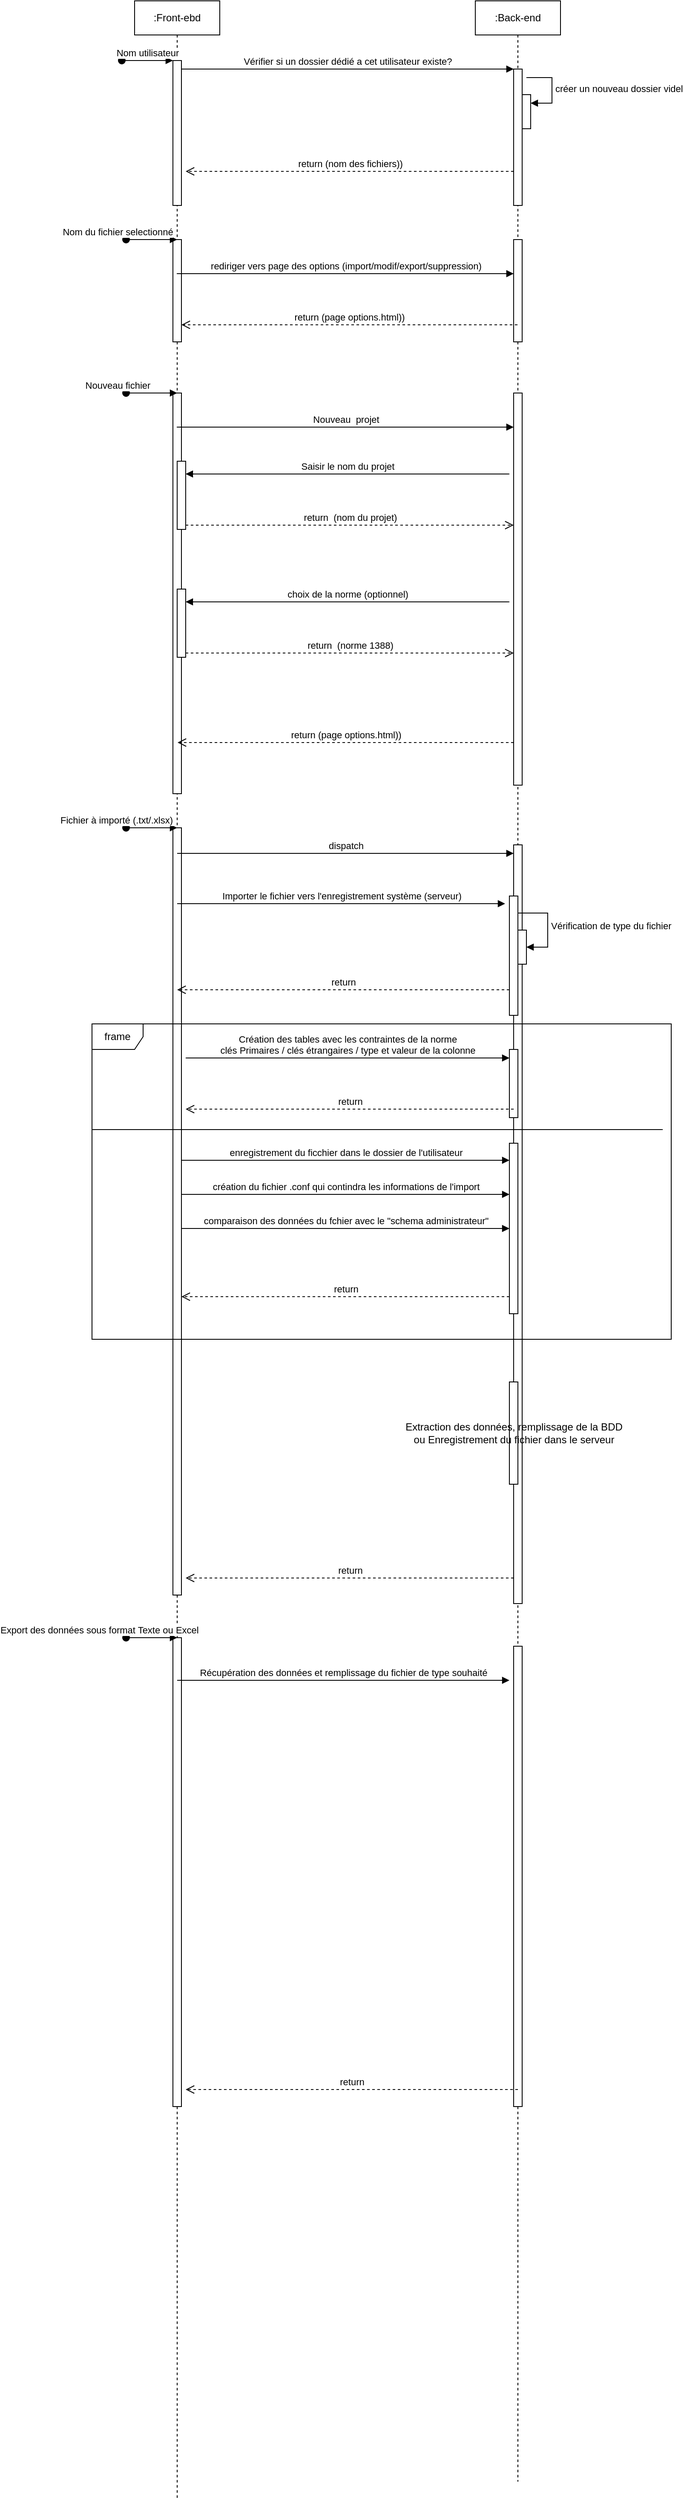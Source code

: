 <mxfile version="21.6.8" type="github">
  <diagram name="Page-1" id="2YBvvXClWsGukQMizWep">
    <mxGraphModel dx="1644" dy="502" grid="1" gridSize="10" guides="1" tooltips="1" connect="1" arrows="1" fold="1" page="1" pageScale="1" pageWidth="850" pageHeight="1100" math="0" shadow="0">
      <root>
        <mxCell id="0" />
        <mxCell id="1" parent="0" />
        <mxCell id="aM9ryv3xv72pqoxQDRHE-1" value=":Front-ebd" style="shape=umlLifeline;perimeter=lifelinePerimeter;whiteSpace=wrap;html=1;container=0;dropTarget=0;collapsible=0;recursiveResize=0;outlineConnect=0;portConstraint=eastwest;newEdgeStyle={&quot;edgeStyle&quot;:&quot;elbowEdgeStyle&quot;,&quot;elbow&quot;:&quot;vertical&quot;,&quot;curved&quot;:0,&quot;rounded&quot;:0};" parent="1" vertex="1">
          <mxGeometry x="40" y="40" width="100" height="2930" as="geometry" />
        </mxCell>
        <mxCell id="aM9ryv3xv72pqoxQDRHE-2" value="" style="html=1;points=[];perimeter=orthogonalPerimeter;outlineConnect=0;targetShapes=umlLifeline;portConstraint=eastwest;newEdgeStyle={&quot;edgeStyle&quot;:&quot;elbowEdgeStyle&quot;,&quot;elbow&quot;:&quot;vertical&quot;,&quot;curved&quot;:0,&quot;rounded&quot;:0};" parent="aM9ryv3xv72pqoxQDRHE-1" vertex="1">
          <mxGeometry x="45" y="70" width="10" height="170" as="geometry" />
        </mxCell>
        <mxCell id="aM9ryv3xv72pqoxQDRHE-3" value="Nom utilisateur" style="html=1;verticalAlign=bottom;startArrow=oval;endArrow=block;startSize=8;edgeStyle=elbowEdgeStyle;elbow=vertical;curved=0;rounded=0;" parent="aM9ryv3xv72pqoxQDRHE-1" target="aM9ryv3xv72pqoxQDRHE-2" edge="1">
          <mxGeometry relative="1" as="geometry">
            <mxPoint x="-15" y="70" as="sourcePoint" />
          </mxGeometry>
        </mxCell>
        <mxCell id="LF-UoTANw2wUs5Gquvcp-11" value="" style="html=1;points=[];perimeter=orthogonalPerimeter;outlineConnect=0;targetShapes=umlLifeline;portConstraint=eastwest;newEdgeStyle={&quot;edgeStyle&quot;:&quot;elbowEdgeStyle&quot;,&quot;elbow&quot;:&quot;vertical&quot;,&quot;curved&quot;:0,&quot;rounded&quot;:0};" vertex="1" parent="aM9ryv3xv72pqoxQDRHE-1">
          <mxGeometry x="45" y="280" width="10" height="120" as="geometry" />
        </mxCell>
        <mxCell id="LF-UoTANw2wUs5Gquvcp-16" value="" style="html=1;points=[];perimeter=orthogonalPerimeter;outlineConnect=0;targetShapes=umlLifeline;portConstraint=eastwest;newEdgeStyle={&quot;edgeStyle&quot;:&quot;elbowEdgeStyle&quot;,&quot;elbow&quot;:&quot;vertical&quot;,&quot;curved&quot;:0,&quot;rounded&quot;:0};" vertex="1" parent="aM9ryv3xv72pqoxQDRHE-1">
          <mxGeometry x="45" y="460" width="10" height="470" as="geometry" />
        </mxCell>
        <mxCell id="LF-UoTANw2wUs5Gquvcp-30" value="" style="html=1;points=[];perimeter=orthogonalPerimeter;outlineConnect=0;targetShapes=umlLifeline;portConstraint=eastwest;newEdgeStyle={&quot;edgeStyle&quot;:&quot;elbowEdgeStyle&quot;,&quot;elbow&quot;:&quot;vertical&quot;,&quot;curved&quot;:0,&quot;rounded&quot;:0};" vertex="1" parent="aM9ryv3xv72pqoxQDRHE-1">
          <mxGeometry x="45" y="970" width="10" height="900" as="geometry" />
        </mxCell>
        <mxCell id="LF-UoTANw2wUs5Gquvcp-57" value="" style="html=1;points=[];perimeter=orthogonalPerimeter;outlineConnect=0;targetShapes=umlLifeline;portConstraint=eastwest;newEdgeStyle={&quot;edgeStyle&quot;:&quot;elbowEdgeStyle&quot;,&quot;elbow&quot;:&quot;vertical&quot;,&quot;curved&quot;:0,&quot;rounded&quot;:0};" vertex="1" parent="aM9ryv3xv72pqoxQDRHE-1">
          <mxGeometry x="45" y="1920" width="10" height="550" as="geometry" />
        </mxCell>
        <mxCell id="aM9ryv3xv72pqoxQDRHE-5" value=":Back-end" style="shape=umlLifeline;perimeter=lifelinePerimeter;whiteSpace=wrap;html=1;container=0;dropTarget=0;collapsible=0;recursiveResize=0;outlineConnect=0;portConstraint=eastwest;newEdgeStyle={&quot;edgeStyle&quot;:&quot;elbowEdgeStyle&quot;,&quot;elbow&quot;:&quot;vertical&quot;,&quot;curved&quot;:0,&quot;rounded&quot;:0};" parent="1" vertex="1">
          <mxGeometry x="440" y="40" width="100" height="2910" as="geometry" />
        </mxCell>
        <mxCell id="aM9ryv3xv72pqoxQDRHE-6" value="" style="html=1;points=[];perimeter=orthogonalPerimeter;outlineConnect=0;targetShapes=umlLifeline;portConstraint=eastwest;newEdgeStyle={&quot;edgeStyle&quot;:&quot;elbowEdgeStyle&quot;,&quot;elbow&quot;:&quot;vertical&quot;,&quot;curved&quot;:0,&quot;rounded&quot;:0};" parent="aM9ryv3xv72pqoxQDRHE-5" vertex="1">
          <mxGeometry x="45" y="80" width="10" height="160" as="geometry" />
        </mxCell>
        <mxCell id="LF-UoTANw2wUs5Gquvcp-9" value="" style="html=1;points=[];perimeter=orthogonalPerimeter;outlineConnect=0;targetShapes=umlLifeline;portConstraint=eastwest;newEdgeStyle={&quot;edgeStyle&quot;:&quot;elbowEdgeStyle&quot;,&quot;elbow&quot;:&quot;vertical&quot;,&quot;curved&quot;:0,&quot;rounded&quot;:0};" vertex="1" parent="aM9ryv3xv72pqoxQDRHE-5">
          <mxGeometry x="55" y="110" width="10" height="40" as="geometry" />
        </mxCell>
        <mxCell id="LF-UoTANw2wUs5Gquvcp-10" value="créer un nouveau dossier videl" style="html=1;align=left;spacingLeft=2;endArrow=block;rounded=0;edgeStyle=orthogonalEdgeStyle;curved=0;rounded=0;" edge="1" target="LF-UoTANw2wUs5Gquvcp-9" parent="aM9ryv3xv72pqoxQDRHE-5">
          <mxGeometry relative="1" as="geometry">
            <mxPoint x="60" y="90" as="sourcePoint" />
            <Array as="points">
              <mxPoint x="90" y="120" />
            </Array>
          </mxGeometry>
        </mxCell>
        <mxCell id="LF-UoTANw2wUs5Gquvcp-13" value="" style="html=1;points=[];perimeter=orthogonalPerimeter;outlineConnect=0;targetShapes=umlLifeline;portConstraint=eastwest;newEdgeStyle={&quot;edgeStyle&quot;:&quot;elbowEdgeStyle&quot;,&quot;elbow&quot;:&quot;vertical&quot;,&quot;curved&quot;:0,&quot;rounded&quot;:0};" vertex="1" parent="aM9ryv3xv72pqoxQDRHE-5">
          <mxGeometry x="45" y="280" width="10" height="120" as="geometry" />
        </mxCell>
        <mxCell id="LF-UoTANw2wUs5Gquvcp-17" value="" style="html=1;points=[];perimeter=orthogonalPerimeter;outlineConnect=0;targetShapes=umlLifeline;portConstraint=eastwest;newEdgeStyle={&quot;edgeStyle&quot;:&quot;elbowEdgeStyle&quot;,&quot;elbow&quot;:&quot;vertical&quot;,&quot;curved&quot;:0,&quot;rounded&quot;:0};" vertex="1" parent="aM9ryv3xv72pqoxQDRHE-5">
          <mxGeometry x="45" y="460" width="10" height="460" as="geometry" />
        </mxCell>
        <mxCell id="LF-UoTANw2wUs5Gquvcp-18" value="Nouveau fichier" style="html=1;verticalAlign=bottom;startArrow=oval;startFill=1;endArrow=block;startSize=8;edgeStyle=elbowEdgeStyle;elbow=vertical;curved=0;rounded=0;" edge="1" parent="aM9ryv3xv72pqoxQDRHE-5">
          <mxGeometry x="-1" y="-10" width="60" relative="1" as="geometry">
            <mxPoint x="-410" y="460" as="sourcePoint" />
            <mxPoint x="-350" y="460" as="targetPoint" />
            <mxPoint x="-10" y="-10" as="offset" />
          </mxGeometry>
        </mxCell>
        <mxCell id="LF-UoTANw2wUs5Gquvcp-19" value="Nouveau&amp;nbsp; projet" style="html=1;verticalAlign=bottom;endArrow=block;edgeStyle=elbowEdgeStyle;elbow=vertical;curved=0;rounded=0;" edge="1" parent="aM9ryv3xv72pqoxQDRHE-5">
          <mxGeometry width="80" relative="1" as="geometry">
            <mxPoint x="-350.5" y="500" as="sourcePoint" />
            <mxPoint x="45" y="500" as="targetPoint" />
          </mxGeometry>
        </mxCell>
        <mxCell id="LF-UoTANw2wUs5Gquvcp-31" value="" style="html=1;points=[];perimeter=orthogonalPerimeter;outlineConnect=0;targetShapes=umlLifeline;portConstraint=eastwest;newEdgeStyle={&quot;edgeStyle&quot;:&quot;elbowEdgeStyle&quot;,&quot;elbow&quot;:&quot;vertical&quot;,&quot;curved&quot;:0,&quot;rounded&quot;:0};" vertex="1" parent="aM9ryv3xv72pqoxQDRHE-5">
          <mxGeometry x="45" y="990" width="10" height="890" as="geometry" />
        </mxCell>
        <mxCell id="LF-UoTANw2wUs5Gquvcp-34" value="" style="html=1;points=[];perimeter=orthogonalPerimeter;outlineConnect=0;targetShapes=umlLifeline;portConstraint=eastwest;newEdgeStyle={&quot;edgeStyle&quot;:&quot;elbowEdgeStyle&quot;,&quot;elbow&quot;:&quot;vertical&quot;,&quot;curved&quot;:0,&quot;rounded&quot;:0};" vertex="1" parent="aM9ryv3xv72pqoxQDRHE-5">
          <mxGeometry x="40" y="1050" width="10" height="140" as="geometry" />
        </mxCell>
        <mxCell id="LF-UoTANw2wUs5Gquvcp-38" value="" style="html=1;points=[];perimeter=orthogonalPerimeter;outlineConnect=0;targetShapes=umlLifeline;portConstraint=eastwest;newEdgeStyle={&quot;edgeStyle&quot;:&quot;elbowEdgeStyle&quot;,&quot;elbow&quot;:&quot;vertical&quot;,&quot;curved&quot;:0,&quot;rounded&quot;:0};" vertex="1" parent="aM9ryv3xv72pqoxQDRHE-5">
          <mxGeometry x="50" y="1090" width="10" height="40" as="geometry" />
        </mxCell>
        <mxCell id="LF-UoTANw2wUs5Gquvcp-39" value="Vérification de type du fichier" style="html=1;align=left;spacingLeft=2;endArrow=block;rounded=0;edgeStyle=orthogonalEdgeStyle;curved=0;rounded=0;" edge="1" target="LF-UoTANw2wUs5Gquvcp-38" parent="aM9ryv3xv72pqoxQDRHE-5" source="LF-UoTANw2wUs5Gquvcp-34">
          <mxGeometry relative="1" as="geometry">
            <mxPoint x="55" y="1070" as="sourcePoint" />
            <Array as="points">
              <mxPoint x="85" y="1070" />
              <mxPoint x="85" y="1110" />
            </Array>
          </mxGeometry>
        </mxCell>
        <mxCell id="LF-UoTANw2wUs5Gquvcp-40" value="" style="html=1;points=[];perimeter=orthogonalPerimeter;outlineConnect=0;targetShapes=umlLifeline;portConstraint=eastwest;newEdgeStyle={&quot;edgeStyle&quot;:&quot;elbowEdgeStyle&quot;,&quot;elbow&quot;:&quot;vertical&quot;,&quot;curved&quot;:0,&quot;rounded&quot;:0};" vertex="1" parent="aM9ryv3xv72pqoxQDRHE-5">
          <mxGeometry x="40" y="1230" width="10" height="80" as="geometry" />
        </mxCell>
        <mxCell id="LF-UoTANw2wUs5Gquvcp-44" value="Extraction des données, remplissage de la BDD&lt;br&gt;ou Enregistrement du fichier dans le serveur" style="html=1;points=[];perimeter=orthogonalPerimeter;outlineConnect=0;targetShapes=umlLifeline;portConstraint=eastwest;newEdgeStyle={&quot;edgeStyle&quot;:&quot;elbowEdgeStyle&quot;,&quot;elbow&quot;:&quot;vertical&quot;,&quot;curved&quot;:0,&quot;rounded&quot;:0};" vertex="1" parent="aM9ryv3xv72pqoxQDRHE-5">
          <mxGeometry x="40" y="1620" width="10" height="120" as="geometry" />
        </mxCell>
        <mxCell id="LF-UoTANw2wUs5Gquvcp-54" value="" style="html=1;points=[];perimeter=orthogonalPerimeter;outlineConnect=0;targetShapes=umlLifeline;portConstraint=eastwest;newEdgeStyle={&quot;edgeStyle&quot;:&quot;elbowEdgeStyle&quot;,&quot;elbow&quot;:&quot;vertical&quot;,&quot;curved&quot;:0,&quot;rounded&quot;:0};" vertex="1" parent="aM9ryv3xv72pqoxQDRHE-5">
          <mxGeometry x="45" y="1930" width="10" height="540" as="geometry" />
        </mxCell>
        <mxCell id="aM9ryv3xv72pqoxQDRHE-7" value="Vérifier si un dossier dédié a cet utilisateur existe?" style="html=1;verticalAlign=bottom;endArrow=block;edgeStyle=elbowEdgeStyle;elbow=vertical;curved=0;rounded=0;" parent="1" source="aM9ryv3xv72pqoxQDRHE-2" target="aM9ryv3xv72pqoxQDRHE-6" edge="1">
          <mxGeometry relative="1" as="geometry">
            <mxPoint x="195" y="130" as="sourcePoint" />
            <Array as="points">
              <mxPoint x="180" y="120" />
            </Array>
          </mxGeometry>
        </mxCell>
        <mxCell id="aM9ryv3xv72pqoxQDRHE-8" value="return (nom des fichiers))" style="html=1;verticalAlign=bottom;endArrow=open;dashed=1;endSize=8;edgeStyle=elbowEdgeStyle;elbow=vertical;curved=0;rounded=0;" parent="1" source="aM9ryv3xv72pqoxQDRHE-6" edge="1">
          <mxGeometry relative="1" as="geometry">
            <mxPoint x="100" y="240" as="targetPoint" />
            <Array as="points">
              <mxPoint x="195" y="240" />
            </Array>
            <mxPoint x="440" y="240" as="sourcePoint" />
          </mxGeometry>
        </mxCell>
        <mxCell id="LF-UoTANw2wUs5Gquvcp-12" value="Nom du fichier selectionné" style="html=1;verticalAlign=bottom;startArrow=oval;startFill=1;endArrow=block;startSize=8;edgeStyle=elbowEdgeStyle;elbow=vertical;curved=0;rounded=0;" edge="1" parent="1">
          <mxGeometry x="-1" y="-10" width="60" relative="1" as="geometry">
            <mxPoint x="30" y="320" as="sourcePoint" />
            <mxPoint x="90" y="320" as="targetPoint" />
            <mxPoint x="-10" y="-10" as="offset" />
          </mxGeometry>
        </mxCell>
        <mxCell id="LF-UoTANw2wUs5Gquvcp-14" value="rediriger vers page des options (import/modif/export/suppression)" style="html=1;verticalAlign=bottom;endArrow=block;edgeStyle=elbowEdgeStyle;elbow=vertical;curved=0;rounded=0;" edge="1" parent="1">
          <mxGeometry width="80" relative="1" as="geometry">
            <mxPoint x="89.5" y="360" as="sourcePoint" />
            <mxPoint x="485" y="360" as="targetPoint" />
          </mxGeometry>
        </mxCell>
        <mxCell id="LF-UoTANw2wUs5Gquvcp-15" value="return (page options.html))" style="html=1;verticalAlign=bottom;endArrow=open;dashed=1;endSize=8;edgeStyle=elbowEdgeStyle;elbow=vertical;curved=0;rounded=0;" edge="1" parent="1">
          <mxGeometry relative="1" as="geometry">
            <mxPoint x="489.5" y="420" as="sourcePoint" />
            <mxPoint x="95" y="420" as="targetPoint" />
          </mxGeometry>
        </mxCell>
        <mxCell id="LF-UoTANw2wUs5Gquvcp-20" value="return (page options.html))" style="html=1;verticalAlign=bottom;endArrow=open;dashed=1;endSize=8;edgeStyle=elbowEdgeStyle;elbow=vertical;curved=0;rounded=0;" edge="1" parent="1">
          <mxGeometry relative="1" as="geometry">
            <mxPoint x="485" y="910" as="sourcePoint" />
            <mxPoint x="90.5" y="910" as="targetPoint" />
          </mxGeometry>
        </mxCell>
        <mxCell id="LF-UoTANw2wUs5Gquvcp-24" value="" style="html=1;points=[];perimeter=orthogonalPerimeter;outlineConnect=0;targetShapes=umlLifeline;portConstraint=eastwest;newEdgeStyle={&quot;edgeStyle&quot;:&quot;elbowEdgeStyle&quot;,&quot;elbow&quot;:&quot;vertical&quot;,&quot;curved&quot;:0,&quot;rounded&quot;:0};" vertex="1" parent="1">
          <mxGeometry x="90" y="730" width="10" height="80" as="geometry" />
        </mxCell>
        <mxCell id="LF-UoTANw2wUs5Gquvcp-25" value="choix de la norme (optionnel)" style="html=1;verticalAlign=bottom;endArrow=block;edgeStyle=elbowEdgeStyle;elbow=vertical;curved=0;rounded=0;" edge="1" parent="1">
          <mxGeometry relative="1" as="geometry">
            <mxPoint x="480" y="745" as="sourcePoint" />
            <mxPoint x="100" y="745" as="targetPoint" />
          </mxGeometry>
        </mxCell>
        <mxCell id="LF-UoTANw2wUs5Gquvcp-26" value="return&amp;nbsp; (norme 1388)" style="html=1;verticalAlign=bottom;endArrow=open;dashed=1;endSize=8;edgeStyle=elbowEdgeStyle;elbow=vertical;curved=0;rounded=0;" edge="1" parent="1" source="LF-UoTANw2wUs5Gquvcp-24">
          <mxGeometry relative="1" as="geometry">
            <mxPoint x="485" y="805" as="targetPoint" />
          </mxGeometry>
        </mxCell>
        <mxCell id="LF-UoTANw2wUs5Gquvcp-27" value="" style="html=1;points=[];perimeter=orthogonalPerimeter;outlineConnect=0;targetShapes=umlLifeline;portConstraint=eastwest;newEdgeStyle={&quot;edgeStyle&quot;:&quot;elbowEdgeStyle&quot;,&quot;elbow&quot;:&quot;vertical&quot;,&quot;curved&quot;:0,&quot;rounded&quot;:0};" vertex="1" parent="1">
          <mxGeometry x="90" y="580" width="10" height="80" as="geometry" />
        </mxCell>
        <mxCell id="LF-UoTANw2wUs5Gquvcp-28" value="Saisir le nom du projet" style="html=1;verticalAlign=bottom;endArrow=block;edgeStyle=elbowEdgeStyle;elbow=vertical;curved=0;rounded=0;" edge="1" parent="1">
          <mxGeometry relative="1" as="geometry">
            <mxPoint x="480" y="595" as="sourcePoint" />
            <mxPoint x="100" y="595" as="targetPoint" />
          </mxGeometry>
        </mxCell>
        <mxCell id="LF-UoTANw2wUs5Gquvcp-29" value="return&amp;nbsp; (nom du projet)" style="html=1;verticalAlign=bottom;endArrow=open;dashed=1;endSize=8;edgeStyle=elbowEdgeStyle;elbow=vertical;curved=0;rounded=0;" edge="1" parent="1" source="LF-UoTANw2wUs5Gquvcp-27">
          <mxGeometry relative="1" as="geometry">
            <mxPoint x="485" y="655" as="targetPoint" />
          </mxGeometry>
        </mxCell>
        <mxCell id="LF-UoTANw2wUs5Gquvcp-33" value="Fichier à importé (.txt/.xlsx)&amp;nbsp;" style="html=1;verticalAlign=bottom;startArrow=oval;startFill=1;endArrow=block;startSize=8;edgeStyle=elbowEdgeStyle;elbow=vertical;curved=0;rounded=0;" edge="1" parent="1">
          <mxGeometry x="-1" y="-10" width="60" relative="1" as="geometry">
            <mxPoint x="30" y="1010" as="sourcePoint" />
            <mxPoint x="90" y="1010" as="targetPoint" />
            <mxPoint x="-10" y="-10" as="offset" />
          </mxGeometry>
        </mxCell>
        <mxCell id="LF-UoTANw2wUs5Gquvcp-35" value="Importer le fichier vers l&#39;enregistrement système (serveur)" style="html=1;verticalAlign=bottom;endArrow=block;edgeStyle=elbowEdgeStyle;elbow=vertical;curved=0;rounded=0;" edge="1" parent="1">
          <mxGeometry relative="1" as="geometry">
            <mxPoint x="90" y="1099" as="sourcePoint" />
            <mxPoint x="475" y="1099" as="targetPoint" />
          </mxGeometry>
        </mxCell>
        <mxCell id="LF-UoTANw2wUs5Gquvcp-36" value="return" style="html=1;verticalAlign=bottom;endArrow=open;dashed=1;endSize=8;edgeStyle=elbowEdgeStyle;elbow=vertical;curved=0;rounded=0;" edge="1" parent="1">
          <mxGeometry relative="1" as="geometry">
            <mxPoint x="90" y="1200" as="targetPoint" />
            <mxPoint x="480" y="1200" as="sourcePoint" />
          </mxGeometry>
        </mxCell>
        <mxCell id="LF-UoTANw2wUs5Gquvcp-42" value="return" style="html=1;verticalAlign=bottom;endArrow=open;dashed=1;endSize=8;edgeStyle=elbowEdgeStyle;elbow=vertical;curved=0;rounded=0;" edge="1" parent="1">
          <mxGeometry relative="1" as="geometry">
            <mxPoint x="100" y="1340" as="targetPoint" />
            <mxPoint x="485" y="1340" as="sourcePoint" />
          </mxGeometry>
        </mxCell>
        <mxCell id="LF-UoTANw2wUs5Gquvcp-41" value="Création des tables avec les contraintes de la norme&lt;br&gt;clés Primaires / clés étrangaires / type et valeur de la colonne" style="html=1;verticalAlign=bottom;endArrow=block;edgeStyle=elbowEdgeStyle;elbow=vertical;curved=0;rounded=0;" edge="1" target="LF-UoTANw2wUs5Gquvcp-40" parent="1">
          <mxGeometry relative="1" as="geometry">
            <mxPoint x="100" y="1280" as="sourcePoint" />
            <mxPoint x="475" y="1280" as="targetPoint" />
          </mxGeometry>
        </mxCell>
        <mxCell id="LF-UoTANw2wUs5Gquvcp-43" value="dispatch" style="html=1;verticalAlign=bottom;endArrow=block;edgeStyle=elbowEdgeStyle;elbow=vertical;curved=0;rounded=0;" edge="1" parent="1" target="LF-UoTANw2wUs5Gquvcp-31">
          <mxGeometry width="80" relative="1" as="geometry">
            <mxPoint x="90" y="1040" as="sourcePoint" />
            <mxPoint x="480" y="1040" as="targetPoint" />
          </mxGeometry>
        </mxCell>
        <mxCell id="LF-UoTANw2wUs5Gquvcp-45" value="return" style="html=1;verticalAlign=bottom;endArrow=open;dashed=1;endSize=8;edgeStyle=elbowEdgeStyle;elbow=vertical;curved=0;rounded=0;" edge="1" parent="1">
          <mxGeometry relative="1" as="geometry">
            <mxPoint x="100" y="1890" as="targetPoint" />
            <mxPoint x="485" y="1890" as="sourcePoint" />
          </mxGeometry>
        </mxCell>
        <mxCell id="LF-UoTANw2wUs5Gquvcp-46" value="frame" style="shape=umlFrame;whiteSpace=wrap;html=1;pointerEvents=0;" vertex="1" parent="1">
          <mxGeometry x="-10" y="1240" width="680" height="370" as="geometry" />
        </mxCell>
        <mxCell id="LF-UoTANw2wUs5Gquvcp-47" value="" style="html=1;points=[];perimeter=orthogonalPerimeter;outlineConnect=0;targetShapes=umlLifeline;portConstraint=eastwest;newEdgeStyle={&quot;edgeStyle&quot;:&quot;elbowEdgeStyle&quot;,&quot;elbow&quot;:&quot;vertical&quot;,&quot;curved&quot;:0,&quot;rounded&quot;:0};" vertex="1" parent="1">
          <mxGeometry x="480" y="1380" width="10" height="200" as="geometry" />
        </mxCell>
        <mxCell id="LF-UoTANw2wUs5Gquvcp-48" value="return" style="html=1;verticalAlign=bottom;endArrow=open;dashed=1;endSize=8;edgeStyle=elbowEdgeStyle;elbow=vertical;curved=0;rounded=0;" edge="1" parent="1">
          <mxGeometry relative="1" as="geometry">
            <mxPoint x="95" y="1560" as="targetPoint" />
            <mxPoint x="480" y="1560" as="sourcePoint" />
          </mxGeometry>
        </mxCell>
        <mxCell id="LF-UoTANw2wUs5Gquvcp-49" value="enregistrement du ficchier dans le dossier de l&#39;utilisateur" style="html=1;verticalAlign=bottom;endArrow=block;edgeStyle=elbowEdgeStyle;elbow=vertical;curved=0;rounded=0;" edge="1" parent="1">
          <mxGeometry relative="1" as="geometry">
            <mxPoint x="95" y="1400" as="sourcePoint" />
            <mxPoint x="480" y="1400" as="targetPoint" />
          </mxGeometry>
        </mxCell>
        <mxCell id="LF-UoTANw2wUs5Gquvcp-50" value="" style="line;strokeWidth=1;fillColor=none;align=left;verticalAlign=middle;spacingTop=-1;spacingLeft=3;spacingRight=3;rotatable=0;labelPosition=right;points=[];portConstraint=eastwest;strokeColor=inherit;" vertex="1" parent="1">
          <mxGeometry x="-10" y="1360" width="670" height="8" as="geometry" />
        </mxCell>
        <mxCell id="LF-UoTANw2wUs5Gquvcp-51" value="création du fichier .conf qui contindra les informations de l&#39;import" style="html=1;verticalAlign=bottom;endArrow=block;edgeStyle=elbowEdgeStyle;elbow=horizontal;curved=0;rounded=0;" edge="1" parent="1">
          <mxGeometry width="80" relative="1" as="geometry">
            <mxPoint x="95" y="1440" as="sourcePoint" />
            <mxPoint x="480" y="1440" as="targetPoint" />
          </mxGeometry>
        </mxCell>
        <mxCell id="LF-UoTANw2wUs5Gquvcp-52" value="comparaison des données du fchier avec le &quot;schema administrateur&quot;" style="html=1;verticalAlign=bottom;endArrow=block;edgeStyle=elbowEdgeStyle;elbow=vertical;curved=0;rounded=0;" edge="1" parent="1">
          <mxGeometry width="80" relative="1" as="geometry">
            <mxPoint x="95" y="1480" as="sourcePoint" />
            <mxPoint x="480" y="1480" as="targetPoint" />
          </mxGeometry>
        </mxCell>
        <mxCell id="LF-UoTANw2wUs5Gquvcp-55" value="Récupération des données et remplissage du fichier de type souhaité" style="html=1;verticalAlign=bottom;endArrow=block;edgeStyle=elbowEdgeStyle;elbow=vertical;curved=0;rounded=0;" edge="1" parent="1">
          <mxGeometry relative="1" as="geometry">
            <mxPoint x="90" y="2010" as="sourcePoint" />
            <mxPoint x="480" y="2010" as="targetPoint" />
          </mxGeometry>
        </mxCell>
        <mxCell id="LF-UoTANw2wUs5Gquvcp-56" value="return" style="html=1;verticalAlign=bottom;endArrow=open;dashed=1;endSize=8;edgeStyle=elbowEdgeStyle;elbow=vertical;curved=0;rounded=0;" edge="1" parent="1">
          <mxGeometry relative="1" as="geometry">
            <mxPoint x="100" y="2490" as="targetPoint" />
            <mxPoint x="490" y="2490" as="sourcePoint" />
          </mxGeometry>
        </mxCell>
        <mxCell id="LF-UoTANw2wUs5Gquvcp-58" value="Export des données sous format Texte ou Excel&amp;nbsp;" style="html=1;verticalAlign=bottom;startArrow=oval;startFill=1;endArrow=block;startSize=8;edgeStyle=elbowEdgeStyle;elbow=vertical;curved=0;rounded=0;" edge="1" parent="1">
          <mxGeometry x="-1" y="-30" width="60" relative="1" as="geometry">
            <mxPoint x="30" y="1960" as="sourcePoint" />
            <mxPoint x="90" y="1960" as="targetPoint" />
            <mxPoint x="-30" y="-30" as="offset" />
          </mxGeometry>
        </mxCell>
      </root>
    </mxGraphModel>
  </diagram>
</mxfile>
